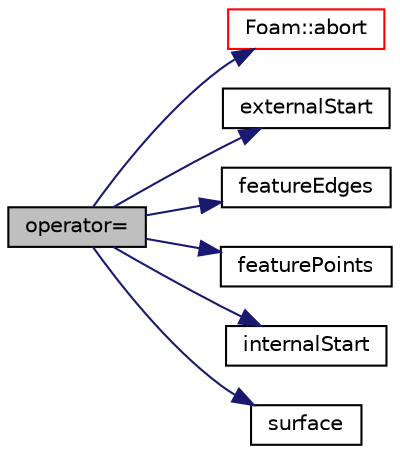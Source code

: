 digraph "operator="
{
  bgcolor="transparent";
  edge [fontname="Helvetica",fontsize="10",labelfontname="Helvetica",labelfontsize="10"];
  node [fontname="Helvetica",fontsize="10",shape=record];
  rankdir="LR";
  Node1 [label="operator=",height=0.2,width=0.4,color="black", fillcolor="grey75", style="filled", fontcolor="black"];
  Node1 -> Node2 [color="midnightblue",fontsize="10",style="solid",fontname="Helvetica"];
  Node2 [label="Foam::abort",height=0.2,width=0.4,color="red",URL="$a10936.html#a447107a607d03e417307c203fa5fb44b"];
  Node1 -> Node3 [color="midnightblue",fontsize="10",style="solid",fontname="Helvetica"];
  Node3 [label="externalStart",height=0.2,width=0.4,color="black",URL="$a02567.html#acf980a241a42c3692a73251bc9432e51",tooltip="Start of external edges. "];
  Node1 -> Node4 [color="midnightblue",fontsize="10",style="solid",fontname="Helvetica"];
  Node4 [label="featureEdges",height=0.2,width=0.4,color="black",URL="$a02567.html#abfe7daa57d1d2e25b24113d4b14bc1b5",tooltip="Return feature edge list. "];
  Node1 -> Node5 [color="midnightblue",fontsize="10",style="solid",fontname="Helvetica"];
  Node5 [label="featurePoints",height=0.2,width=0.4,color="black",URL="$a02567.html#a2d6d00568cd19951e891edac858d4934",tooltip="Return feature point list. "];
  Node1 -> Node6 [color="midnightblue",fontsize="10",style="solid",fontname="Helvetica"];
  Node6 [label="internalStart",height=0.2,width=0.4,color="black",URL="$a02567.html#aeab3e4cd8dfcb1cf7007364dc9c43647",tooltip="Start of internal edges. "];
  Node1 -> Node7 [color="midnightblue",fontsize="10",style="solid",fontname="Helvetica"];
  Node7 [label="surface",height=0.2,width=0.4,color="black",URL="$a02567.html#ad324bdf983edf0e82844ade150fdca87"];
}
